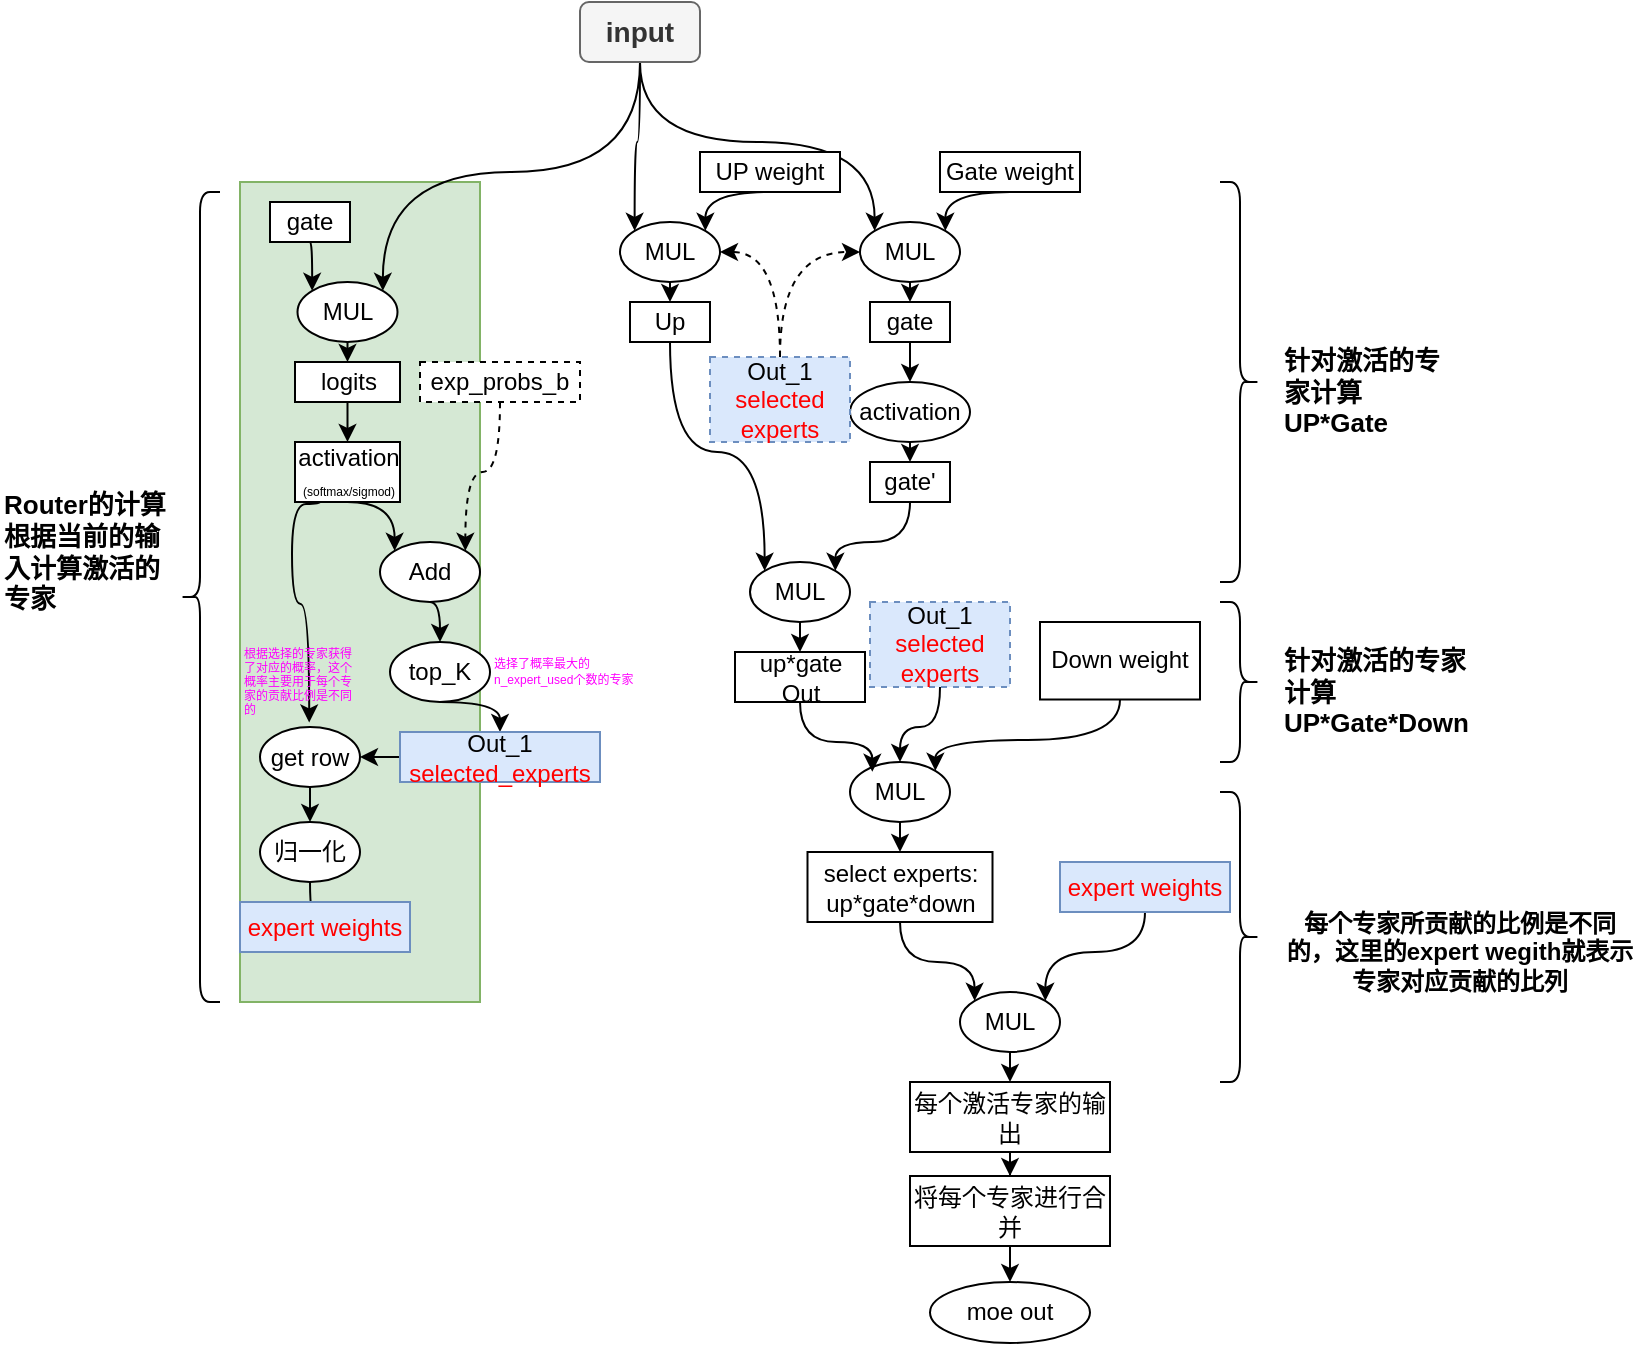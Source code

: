 <mxfile version="26.0.7">
  <diagram name="第 1 页" id="wdYkp_JwTAIEkWsMZ33T">
    <mxGraphModel dx="1060" dy="672" grid="1" gridSize="10" guides="1" tooltips="1" connect="1" arrows="1" fold="1" page="1" pageScale="1" pageWidth="827" pageHeight="1169" math="0" shadow="0">
      <root>
        <mxCell id="0" />
        <mxCell id="1" parent="0" />
        <mxCell id="7c_En07IaH6ptwgQ4nN1-79" value="" style="rounded=0;whiteSpace=wrap;html=1;fillColor=#d5e8d4;strokeColor=#82b366;" vertex="1" parent="1">
          <mxGeometry x="120" y="180" width="120" height="410" as="geometry" />
        </mxCell>
        <mxCell id="7c_En07IaH6ptwgQ4nN1-42" style="edgeStyle=orthogonalEdgeStyle;curved=1;rounded=0;orthogonalLoop=1;jettySize=auto;html=1;exitX=0.5;exitY=1;exitDx=0;exitDy=0;entryX=1;entryY=0;entryDx=0;entryDy=0;" edge="1" parent="1" source="7c_En07IaH6ptwgQ4nN1-1" target="7c_En07IaH6ptwgQ4nN1-4">
          <mxGeometry relative="1" as="geometry" />
        </mxCell>
        <mxCell id="7c_En07IaH6ptwgQ4nN1-45" style="edgeStyle=orthogonalEdgeStyle;curved=1;rounded=0;orthogonalLoop=1;jettySize=auto;html=1;exitX=0.5;exitY=1;exitDx=0;exitDy=0;entryX=0;entryY=0;entryDx=0;entryDy=0;" edge="1" parent="1" source="7c_En07IaH6ptwgQ4nN1-1" target="7c_En07IaH6ptwgQ4nN1-44">
          <mxGeometry relative="1" as="geometry" />
        </mxCell>
        <mxCell id="7c_En07IaH6ptwgQ4nN1-54" style="edgeStyle=orthogonalEdgeStyle;curved=1;rounded=0;orthogonalLoop=1;jettySize=auto;html=1;exitX=0.5;exitY=1;exitDx=0;exitDy=0;entryX=0;entryY=0;entryDx=0;entryDy=0;" edge="1" parent="1" source="7c_En07IaH6ptwgQ4nN1-1" target="7c_En07IaH6ptwgQ4nN1-52">
          <mxGeometry relative="1" as="geometry" />
        </mxCell>
        <mxCell id="7c_En07IaH6ptwgQ4nN1-1" value="input" style="rounded=1;whiteSpace=wrap;html=1;fontStyle=1;fontSize=14;fillColor=#f5f5f5;fontColor=#333333;strokeColor=#666666;" vertex="1" parent="1">
          <mxGeometry x="290" y="90" width="60" height="30" as="geometry" />
        </mxCell>
        <mxCell id="7c_En07IaH6ptwgQ4nN1-41" style="edgeStyle=orthogonalEdgeStyle;curved=1;rounded=0;orthogonalLoop=1;jettySize=auto;html=1;exitX=0.5;exitY=1;exitDx=0;exitDy=0;entryX=0;entryY=0;entryDx=0;entryDy=0;" edge="1" parent="1" source="7c_En07IaH6ptwgQ4nN1-2" target="7c_En07IaH6ptwgQ4nN1-4">
          <mxGeometry relative="1" as="geometry" />
        </mxCell>
        <mxCell id="7c_En07IaH6ptwgQ4nN1-2" value="gate" style="rounded=0;whiteSpace=wrap;html=1;" vertex="1" parent="1">
          <mxGeometry x="135" y="190" width="40" height="20" as="geometry" />
        </mxCell>
        <mxCell id="7c_En07IaH6ptwgQ4nN1-9" style="edgeStyle=orthogonalEdgeStyle;curved=1;rounded=0;orthogonalLoop=1;jettySize=auto;html=1;exitX=0.5;exitY=1;exitDx=0;exitDy=0;entryX=0.5;entryY=0;entryDx=0;entryDy=0;" edge="1" parent="1" source="7c_En07IaH6ptwgQ4nN1-4" target="7c_En07IaH6ptwgQ4nN1-7">
          <mxGeometry relative="1" as="geometry" />
        </mxCell>
        <mxCell id="7c_En07IaH6ptwgQ4nN1-4" value="MUL" style="ellipse;whiteSpace=wrap;html=1;" vertex="1" parent="1">
          <mxGeometry x="148.75" y="230" width="50" height="30" as="geometry" />
        </mxCell>
        <mxCell id="7c_En07IaH6ptwgQ4nN1-11" value="" style="edgeStyle=orthogonalEdgeStyle;curved=1;rounded=0;orthogonalLoop=1;jettySize=auto;html=1;" edge="1" parent="1" source="7c_En07IaH6ptwgQ4nN1-7" target="7c_En07IaH6ptwgQ4nN1-10">
          <mxGeometry relative="1" as="geometry" />
        </mxCell>
        <mxCell id="7c_En07IaH6ptwgQ4nN1-7" value="logits" style="whiteSpace=wrap;html=1;" vertex="1" parent="1">
          <mxGeometry x="147.5" y="270" width="52.5" height="20" as="geometry" />
        </mxCell>
        <mxCell id="7c_En07IaH6ptwgQ4nN1-21" style="edgeStyle=orthogonalEdgeStyle;curved=1;rounded=0;orthogonalLoop=1;jettySize=auto;html=1;exitX=0.5;exitY=1;exitDx=0;exitDy=0;entryX=0;entryY=0;entryDx=0;entryDy=0;" edge="1" parent="1" source="7c_En07IaH6ptwgQ4nN1-10" target="7c_En07IaH6ptwgQ4nN1-16">
          <mxGeometry relative="1" as="geometry" />
        </mxCell>
        <mxCell id="7c_En07IaH6ptwgQ4nN1-29" style="edgeStyle=orthogonalEdgeStyle;curved=1;rounded=0;orthogonalLoop=1;jettySize=auto;html=1;exitX=0.5;exitY=1;exitDx=0;exitDy=0;entryX=0.492;entryY=-0.075;entryDx=0;entryDy=0;entryPerimeter=0;" edge="1" parent="1" target="7c_En07IaH6ptwgQ4nN1-24">
          <mxGeometry relative="1" as="geometry">
            <mxPoint x="146.25" y="440" as="targetPoint" />
            <mxPoint x="160.0" y="340" as="sourcePoint" />
            <Array as="points">
              <mxPoint x="146" y="341" />
              <mxPoint x="146" y="391" />
              <mxPoint x="155" y="391" />
            </Array>
          </mxGeometry>
        </mxCell>
        <mxCell id="7c_En07IaH6ptwgQ4nN1-10" value="activation&lt;div&gt;&lt;span style=&quot;font-size: 6px; background-color: transparent; color: light-dark(rgb(0, 0, 0), rgb(255, 255, 255));&quot;&gt;(softmax/sigmod)&lt;/span&gt;&lt;/div&gt;" style="whiteSpace=wrap;html=1;" vertex="1" parent="1">
          <mxGeometry x="147.5" y="310" width="52.5" height="30" as="geometry" />
        </mxCell>
        <mxCell id="7c_En07IaH6ptwgQ4nN1-18" style="edgeStyle=orthogonalEdgeStyle;curved=1;rounded=0;orthogonalLoop=1;jettySize=auto;html=1;exitX=0.5;exitY=1;exitDx=0;exitDy=0;entryX=1;entryY=0;entryDx=0;entryDy=0;dashed=1;" edge="1" parent="1" source="7c_En07IaH6ptwgQ4nN1-14" target="7c_En07IaH6ptwgQ4nN1-16">
          <mxGeometry relative="1" as="geometry" />
        </mxCell>
        <mxCell id="7c_En07IaH6ptwgQ4nN1-14" value="exp_probs_b" style="whiteSpace=wrap;html=1;dashed=1;" vertex="1" parent="1">
          <mxGeometry x="210" y="270" width="80" height="20" as="geometry" />
        </mxCell>
        <mxCell id="7c_En07IaH6ptwgQ4nN1-37" style="edgeStyle=orthogonalEdgeStyle;curved=1;rounded=0;orthogonalLoop=1;jettySize=auto;html=1;exitX=0.5;exitY=1;exitDx=0;exitDy=0;entryX=0.5;entryY=0;entryDx=0;entryDy=0;" edge="1" parent="1" source="7c_En07IaH6ptwgQ4nN1-16" target="7c_En07IaH6ptwgQ4nN1-19">
          <mxGeometry relative="1" as="geometry" />
        </mxCell>
        <mxCell id="7c_En07IaH6ptwgQ4nN1-16" value="Add" style="ellipse;whiteSpace=wrap;html=1;" vertex="1" parent="1">
          <mxGeometry x="190" y="360" width="50" height="30" as="geometry" />
        </mxCell>
        <mxCell id="7c_En07IaH6ptwgQ4nN1-36" style="edgeStyle=orthogonalEdgeStyle;curved=1;rounded=0;orthogonalLoop=1;jettySize=auto;html=1;exitX=0.5;exitY=1;exitDx=0;exitDy=0;entryX=0.5;entryY=0;entryDx=0;entryDy=0;" edge="1" parent="1" source="7c_En07IaH6ptwgQ4nN1-19" target="7c_En07IaH6ptwgQ4nN1-35">
          <mxGeometry relative="1" as="geometry" />
        </mxCell>
        <mxCell id="7c_En07IaH6ptwgQ4nN1-19" value="top_K" style="ellipse;whiteSpace=wrap;html=1;" vertex="1" parent="1">
          <mxGeometry x="195" y="410" width="50" height="30" as="geometry" />
        </mxCell>
        <mxCell id="7c_En07IaH6ptwgQ4nN1-23" value="选择了概率最大的n_expert_used个数的专家" style="text;strokeColor=none;align=left;fillColor=none;html=1;verticalAlign=middle;whiteSpace=wrap;rounded=0;fontSize=6;fontColor=#FF00FF;" vertex="1" parent="1">
          <mxGeometry x="245" y="415" width="80" height="20" as="geometry" />
        </mxCell>
        <mxCell id="7c_En07IaH6ptwgQ4nN1-32" value="" style="edgeStyle=orthogonalEdgeStyle;curved=1;rounded=0;orthogonalLoop=1;jettySize=auto;html=1;" edge="1" parent="1" source="7c_En07IaH6ptwgQ4nN1-24" target="7c_En07IaH6ptwgQ4nN1-31">
          <mxGeometry relative="1" as="geometry" />
        </mxCell>
        <mxCell id="7c_En07IaH6ptwgQ4nN1-24" value="get row" style="ellipse;whiteSpace=wrap;html=1;" vertex="1" parent="1">
          <mxGeometry x="130" y="452.5" width="50" height="30" as="geometry" />
        </mxCell>
        <mxCell id="7c_En07IaH6ptwgQ4nN1-30" value="根据选择的专家获得了对应的概率，这个概率主要用于每个专家的贡献比例是不同的" style="text;strokeColor=none;align=left;fillColor=none;html=1;verticalAlign=middle;whiteSpace=wrap;rounded=0;fontSize=6;fontColor=#FF00FF;" vertex="1" parent="1">
          <mxGeometry x="120" y="415" width="60" height="30" as="geometry" />
        </mxCell>
        <mxCell id="7c_En07IaH6ptwgQ4nN1-95" value="" style="edgeStyle=orthogonalEdgeStyle;curved=1;rounded=0;orthogonalLoop=1;jettySize=auto;html=1;" edge="1" parent="1" source="7c_En07IaH6ptwgQ4nN1-31" target="7c_En07IaH6ptwgQ4nN1-94">
          <mxGeometry relative="1" as="geometry" />
        </mxCell>
        <mxCell id="7c_En07IaH6ptwgQ4nN1-31" value="归一化" style="ellipse;whiteSpace=wrap;html=1;" vertex="1" parent="1">
          <mxGeometry x="130" y="500" width="50" height="30" as="geometry" />
        </mxCell>
        <mxCell id="7c_En07IaH6ptwgQ4nN1-39" style="edgeStyle=orthogonalEdgeStyle;curved=1;rounded=0;orthogonalLoop=1;jettySize=auto;html=1;exitX=0;exitY=0.5;exitDx=0;exitDy=0;entryX=1;entryY=0.5;entryDx=0;entryDy=0;" edge="1" parent="1" source="7c_En07IaH6ptwgQ4nN1-35" target="7c_En07IaH6ptwgQ4nN1-24">
          <mxGeometry relative="1" as="geometry" />
        </mxCell>
        <mxCell id="7c_En07IaH6ptwgQ4nN1-35" value="Out_1&lt;div&gt;&lt;font style=&quot;color: rgb(255, 0, 0);&quot;&gt;selected_experts&lt;/font&gt;&lt;/div&gt;" style="whiteSpace=wrap;html=1;fillColor=#dae8fc;strokeColor=#6c8ebf;" vertex="1" parent="1">
          <mxGeometry x="200" y="455" width="100" height="25" as="geometry" />
        </mxCell>
        <mxCell id="7c_En07IaH6ptwgQ4nN1-46" style="edgeStyle=orthogonalEdgeStyle;curved=1;rounded=0;orthogonalLoop=1;jettySize=auto;html=1;exitX=0.5;exitY=1;exitDx=0;exitDy=0;entryX=1;entryY=0;entryDx=0;entryDy=0;" edge="1" parent="1" source="7c_En07IaH6ptwgQ4nN1-43" target="7c_En07IaH6ptwgQ4nN1-44">
          <mxGeometry relative="1" as="geometry" />
        </mxCell>
        <mxCell id="7c_En07IaH6ptwgQ4nN1-43" value="UP weight" style="rounded=0;whiteSpace=wrap;html=1;" vertex="1" parent="1">
          <mxGeometry x="350" y="165" width="70" height="20" as="geometry" />
        </mxCell>
        <mxCell id="7c_En07IaH6ptwgQ4nN1-48" style="edgeStyle=orthogonalEdgeStyle;curved=1;rounded=0;orthogonalLoop=1;jettySize=auto;html=1;exitX=0.5;exitY=1;exitDx=0;exitDy=0;entryX=0.5;entryY=0;entryDx=0;entryDy=0;" edge="1" parent="1" source="7c_En07IaH6ptwgQ4nN1-44" target="7c_En07IaH6ptwgQ4nN1-47">
          <mxGeometry relative="1" as="geometry" />
        </mxCell>
        <mxCell id="7c_En07IaH6ptwgQ4nN1-44" value="MUL" style="ellipse;whiteSpace=wrap;html=1;" vertex="1" parent="1">
          <mxGeometry x="310" y="200" width="50" height="30" as="geometry" />
        </mxCell>
        <mxCell id="7c_En07IaH6ptwgQ4nN1-64" style="edgeStyle=orthogonalEdgeStyle;curved=1;rounded=0;orthogonalLoop=1;jettySize=auto;html=1;exitX=0.5;exitY=1;exitDx=0;exitDy=0;entryX=0;entryY=0;entryDx=0;entryDy=0;" edge="1" parent="1" source="7c_En07IaH6ptwgQ4nN1-47" target="7c_En07IaH6ptwgQ4nN1-63">
          <mxGeometry relative="1" as="geometry" />
        </mxCell>
        <mxCell id="7c_En07IaH6ptwgQ4nN1-47" value="Up" style="rounded=0;whiteSpace=wrap;html=1;" vertex="1" parent="1">
          <mxGeometry x="315" y="240" width="40" height="20" as="geometry" />
        </mxCell>
        <mxCell id="7c_En07IaH6ptwgQ4nN1-49" style="edgeStyle=orthogonalEdgeStyle;curved=1;rounded=0;orthogonalLoop=1;jettySize=auto;html=1;exitX=0.5;exitY=1;exitDx=0;exitDy=0;entryX=1;entryY=0;entryDx=0;entryDy=0;" edge="1" parent="1" source="7c_En07IaH6ptwgQ4nN1-50" target="7c_En07IaH6ptwgQ4nN1-52">
          <mxGeometry relative="1" as="geometry" />
        </mxCell>
        <mxCell id="7c_En07IaH6ptwgQ4nN1-50" value="Gate weight" style="rounded=0;whiteSpace=wrap;html=1;" vertex="1" parent="1">
          <mxGeometry x="470" y="165" width="70" height="20" as="geometry" />
        </mxCell>
        <mxCell id="7c_En07IaH6ptwgQ4nN1-51" style="edgeStyle=orthogonalEdgeStyle;curved=1;rounded=0;orthogonalLoop=1;jettySize=auto;html=1;exitX=0.5;exitY=1;exitDx=0;exitDy=0;entryX=0.5;entryY=0;entryDx=0;entryDy=0;" edge="1" parent="1" source="7c_En07IaH6ptwgQ4nN1-52" target="7c_En07IaH6ptwgQ4nN1-53">
          <mxGeometry relative="1" as="geometry" />
        </mxCell>
        <mxCell id="7c_En07IaH6ptwgQ4nN1-52" value="MUL" style="ellipse;whiteSpace=wrap;html=1;" vertex="1" parent="1">
          <mxGeometry x="430" y="200" width="50" height="30" as="geometry" />
        </mxCell>
        <mxCell id="7c_En07IaH6ptwgQ4nN1-60" style="edgeStyle=orthogonalEdgeStyle;curved=1;rounded=0;orthogonalLoop=1;jettySize=auto;html=1;exitX=0.5;exitY=1;exitDx=0;exitDy=0;entryX=0.5;entryY=0;entryDx=0;entryDy=0;" edge="1" parent="1" source="7c_En07IaH6ptwgQ4nN1-53" target="7c_En07IaH6ptwgQ4nN1-59">
          <mxGeometry relative="1" as="geometry" />
        </mxCell>
        <mxCell id="7c_En07IaH6ptwgQ4nN1-53" value="gate" style="rounded=0;whiteSpace=wrap;html=1;" vertex="1" parent="1">
          <mxGeometry x="435" y="240" width="40" height="20" as="geometry" />
        </mxCell>
        <mxCell id="7c_En07IaH6ptwgQ4nN1-62" style="edgeStyle=orthogonalEdgeStyle;curved=1;rounded=0;orthogonalLoop=1;jettySize=auto;html=1;exitX=0.5;exitY=1;exitDx=0;exitDy=0;entryX=0.5;entryY=0;entryDx=0;entryDy=0;" edge="1" parent="1" source="7c_En07IaH6ptwgQ4nN1-59" target="7c_En07IaH6ptwgQ4nN1-61">
          <mxGeometry relative="1" as="geometry" />
        </mxCell>
        <mxCell id="7c_En07IaH6ptwgQ4nN1-59" value="activation" style="ellipse;whiteSpace=wrap;html=1;" vertex="1" parent="1">
          <mxGeometry x="425" y="280" width="60" height="30" as="geometry" />
        </mxCell>
        <mxCell id="7c_En07IaH6ptwgQ4nN1-65" style="edgeStyle=orthogonalEdgeStyle;curved=1;rounded=0;orthogonalLoop=1;jettySize=auto;html=1;exitX=0.5;exitY=1;exitDx=0;exitDy=0;entryX=1;entryY=0;entryDx=0;entryDy=0;" edge="1" parent="1" source="7c_En07IaH6ptwgQ4nN1-61" target="7c_En07IaH6ptwgQ4nN1-63">
          <mxGeometry relative="1" as="geometry" />
        </mxCell>
        <mxCell id="7c_En07IaH6ptwgQ4nN1-61" value="gate&#39;" style="rounded=0;whiteSpace=wrap;html=1;" vertex="1" parent="1">
          <mxGeometry x="435" y="320" width="40" height="20" as="geometry" />
        </mxCell>
        <mxCell id="7c_En07IaH6ptwgQ4nN1-67" value="" style="edgeStyle=orthogonalEdgeStyle;curved=1;rounded=0;orthogonalLoop=1;jettySize=auto;html=1;" edge="1" parent="1" source="7c_En07IaH6ptwgQ4nN1-63" target="7c_En07IaH6ptwgQ4nN1-66">
          <mxGeometry relative="1" as="geometry" />
        </mxCell>
        <mxCell id="7c_En07IaH6ptwgQ4nN1-63" value="MUL" style="ellipse;whiteSpace=wrap;html=1;" vertex="1" parent="1">
          <mxGeometry x="375" y="370" width="50" height="30" as="geometry" />
        </mxCell>
        <mxCell id="7c_En07IaH6ptwgQ4nN1-66" value="up*gate Out" style="whiteSpace=wrap;html=1;" vertex="1" parent="1">
          <mxGeometry x="367.5" y="415" width="65" height="25" as="geometry" />
        </mxCell>
        <mxCell id="7c_En07IaH6ptwgQ4nN1-71" style="edgeStyle=orthogonalEdgeStyle;curved=1;rounded=0;orthogonalLoop=1;jettySize=auto;html=1;exitX=0.5;exitY=1;exitDx=0;exitDy=0;entryX=1;entryY=0;entryDx=0;entryDy=0;" edge="1" parent="1" source="7c_En07IaH6ptwgQ4nN1-68" target="7c_En07IaH6ptwgQ4nN1-69">
          <mxGeometry relative="1" as="geometry">
            <Array as="points">
              <mxPoint x="560" y="459" />
              <mxPoint x="468" y="459" />
            </Array>
          </mxGeometry>
        </mxCell>
        <mxCell id="7c_En07IaH6ptwgQ4nN1-68" value="Down weight" style="rounded=0;whiteSpace=wrap;html=1;" vertex="1" parent="1">
          <mxGeometry x="520" y="400" width="80" height="38.75" as="geometry" />
        </mxCell>
        <mxCell id="7c_En07IaH6ptwgQ4nN1-93" style="edgeStyle=orthogonalEdgeStyle;curved=1;rounded=0;orthogonalLoop=1;jettySize=auto;html=1;exitX=0.5;exitY=1;exitDx=0;exitDy=0;entryX=0.5;entryY=0;entryDx=0;entryDy=0;" edge="1" parent="1" source="7c_En07IaH6ptwgQ4nN1-69" target="7c_En07IaH6ptwgQ4nN1-92">
          <mxGeometry relative="1" as="geometry" />
        </mxCell>
        <mxCell id="7c_En07IaH6ptwgQ4nN1-69" value="MUL" style="ellipse;whiteSpace=wrap;html=1;" vertex="1" parent="1">
          <mxGeometry x="425" y="470" width="50" height="30" as="geometry" />
        </mxCell>
        <mxCell id="7c_En07IaH6ptwgQ4nN1-70" style="edgeStyle=orthogonalEdgeStyle;curved=1;rounded=0;orthogonalLoop=1;jettySize=auto;html=1;exitX=0.5;exitY=1;exitDx=0;exitDy=0;entryX=0.223;entryY=0.163;entryDx=0;entryDy=0;entryPerimeter=0;" edge="1" parent="1" source="7c_En07IaH6ptwgQ4nN1-66" target="7c_En07IaH6ptwgQ4nN1-69">
          <mxGeometry relative="1" as="geometry" />
        </mxCell>
        <mxCell id="7c_En07IaH6ptwgQ4nN1-75" value="" style="edgeStyle=orthogonalEdgeStyle;curved=1;rounded=0;orthogonalLoop=1;jettySize=auto;html=1;" edge="1" parent="1" source="7c_En07IaH6ptwgQ4nN1-72" target="7c_En07IaH6ptwgQ4nN1-74">
          <mxGeometry relative="1" as="geometry" />
        </mxCell>
        <mxCell id="7c_En07IaH6ptwgQ4nN1-72" value="每个激活专家的输出" style="whiteSpace=wrap;html=1;" vertex="1" parent="1">
          <mxGeometry x="455" y="630" width="100" height="35" as="geometry" />
        </mxCell>
        <mxCell id="7c_En07IaH6ptwgQ4nN1-77" value="" style="edgeStyle=orthogonalEdgeStyle;curved=1;rounded=0;orthogonalLoop=1;jettySize=auto;html=1;" edge="1" parent="1" source="7c_En07IaH6ptwgQ4nN1-74" target="7c_En07IaH6ptwgQ4nN1-76">
          <mxGeometry relative="1" as="geometry" />
        </mxCell>
        <mxCell id="7c_En07IaH6ptwgQ4nN1-74" value="将每个专家进行合并" style="whiteSpace=wrap;html=1;" vertex="1" parent="1">
          <mxGeometry x="455" y="677" width="100" height="35" as="geometry" />
        </mxCell>
        <mxCell id="7c_En07IaH6ptwgQ4nN1-76" value="moe out" style="ellipse;whiteSpace=wrap;html=1;" vertex="1" parent="1">
          <mxGeometry x="465" y="730" width="80" height="30.5" as="geometry" />
        </mxCell>
        <mxCell id="7c_En07IaH6ptwgQ4nN1-78" value="" style="shape=curlyBracket;whiteSpace=wrap;html=1;rounded=1;labelPosition=left;verticalLabelPosition=middle;align=right;verticalAlign=middle;" vertex="1" parent="1">
          <mxGeometry x="90" y="185" width="20" height="405" as="geometry" />
        </mxCell>
        <mxCell id="7c_En07IaH6ptwgQ4nN1-80" value="Router的计算&lt;div&gt;根据当前的输入计算激活的专家&lt;/div&gt;" style="text;strokeColor=none;align=left;fillColor=none;html=1;verticalAlign=middle;whiteSpace=wrap;rounded=0;fontStyle=1;fontSize=13;" vertex="1" parent="1">
          <mxGeometry y="340" width="90" height="50" as="geometry" />
        </mxCell>
        <mxCell id="7c_En07IaH6ptwgQ4nN1-87" style="edgeStyle=orthogonalEdgeStyle;curved=1;rounded=0;orthogonalLoop=1;jettySize=auto;html=1;exitX=0.5;exitY=0;exitDx=0;exitDy=0;entryX=1;entryY=0.5;entryDx=0;entryDy=0;dashed=1;" edge="1" parent="1" source="7c_En07IaH6ptwgQ4nN1-82" target="7c_En07IaH6ptwgQ4nN1-44">
          <mxGeometry relative="1" as="geometry" />
        </mxCell>
        <mxCell id="7c_En07IaH6ptwgQ4nN1-88" style="edgeStyle=orthogonalEdgeStyle;curved=1;rounded=0;orthogonalLoop=1;jettySize=auto;html=1;exitX=0.5;exitY=0;exitDx=0;exitDy=0;entryX=0;entryY=0.5;entryDx=0;entryDy=0;dashed=1;" edge="1" parent="1" source="7c_En07IaH6ptwgQ4nN1-82" target="7c_En07IaH6ptwgQ4nN1-52">
          <mxGeometry relative="1" as="geometry" />
        </mxCell>
        <mxCell id="7c_En07IaH6ptwgQ4nN1-82" value="Out_1&lt;div&gt;&lt;font style=&quot;color: rgb(255, 0, 0);&quot;&gt;selected&lt;/font&gt;&lt;/div&gt;&lt;div&gt;&lt;font style=&quot;color: rgb(255, 0, 0);&quot;&gt;experts&lt;/font&gt;&lt;/div&gt;" style="whiteSpace=wrap;html=1;fillColor=#dae8fc;strokeColor=#6c8ebf;dashed=1;" vertex="1" parent="1">
          <mxGeometry x="355" y="267.5" width="70" height="42.5" as="geometry" />
        </mxCell>
        <mxCell id="7c_En07IaH6ptwgQ4nN1-90" style="edgeStyle=orthogonalEdgeStyle;curved=1;rounded=0;orthogonalLoop=1;jettySize=auto;html=1;exitX=0.5;exitY=1;exitDx=0;exitDy=0;entryX=0.5;entryY=0;entryDx=0;entryDy=0;" edge="1" parent="1" source="7c_En07IaH6ptwgQ4nN1-89" target="7c_En07IaH6ptwgQ4nN1-69">
          <mxGeometry relative="1" as="geometry" />
        </mxCell>
        <mxCell id="7c_En07IaH6ptwgQ4nN1-89" value="Out_1&lt;div&gt;&lt;font style=&quot;color: rgb(255, 0, 0);&quot;&gt;selected&lt;/font&gt;&lt;/div&gt;&lt;div&gt;&lt;font style=&quot;color: rgb(255, 0, 0);&quot;&gt;experts&lt;/font&gt;&lt;/div&gt;" style="whiteSpace=wrap;html=1;fillColor=#dae8fc;strokeColor=#6c8ebf;dashed=1;" vertex="1" parent="1">
          <mxGeometry x="435" y="390" width="70" height="42.5" as="geometry" />
        </mxCell>
        <mxCell id="7c_En07IaH6ptwgQ4nN1-99" style="edgeStyle=orthogonalEdgeStyle;curved=1;rounded=0;orthogonalLoop=1;jettySize=auto;html=1;exitX=0.5;exitY=1;exitDx=0;exitDy=0;entryX=0;entryY=0;entryDx=0;entryDy=0;" edge="1" parent="1" source="7c_En07IaH6ptwgQ4nN1-92" target="7c_En07IaH6ptwgQ4nN1-97">
          <mxGeometry relative="1" as="geometry" />
        </mxCell>
        <mxCell id="7c_En07IaH6ptwgQ4nN1-92" value="select experts:&lt;div&gt;up*gate*down&lt;/div&gt;" style="rounded=0;whiteSpace=wrap;html=1;" vertex="1" parent="1">
          <mxGeometry x="403.75" y="515" width="92.5" height="35" as="geometry" />
        </mxCell>
        <mxCell id="7c_En07IaH6ptwgQ4nN1-94" value="&lt;span style=&quot;color: rgb(255, 0, 0);&quot;&gt;expert weights&lt;/span&gt;" style="whiteSpace=wrap;html=1;fillColor=#dae8fc;strokeColor=#6c8ebf;" vertex="1" parent="1">
          <mxGeometry x="120" y="540" width="85" height="25" as="geometry" />
        </mxCell>
        <mxCell id="7c_En07IaH6ptwgQ4nN1-100" style="edgeStyle=orthogonalEdgeStyle;curved=1;rounded=0;orthogonalLoop=1;jettySize=auto;html=1;exitX=0.5;exitY=1;exitDx=0;exitDy=0;entryX=1;entryY=0;entryDx=0;entryDy=0;" edge="1" parent="1" source="7c_En07IaH6ptwgQ4nN1-96" target="7c_En07IaH6ptwgQ4nN1-97">
          <mxGeometry relative="1" as="geometry" />
        </mxCell>
        <mxCell id="7c_En07IaH6ptwgQ4nN1-96" value="&lt;span style=&quot;color: rgb(255, 0, 0);&quot;&gt;expert weights&lt;/span&gt;" style="whiteSpace=wrap;html=1;fillColor=#dae8fc;strokeColor=#6c8ebf;" vertex="1" parent="1">
          <mxGeometry x="530" y="520" width="85" height="25" as="geometry" />
        </mxCell>
        <mxCell id="7c_En07IaH6ptwgQ4nN1-102" style="edgeStyle=orthogonalEdgeStyle;curved=1;rounded=0;orthogonalLoop=1;jettySize=auto;html=1;exitX=0.5;exitY=1;exitDx=0;exitDy=0;" edge="1" parent="1" source="7c_En07IaH6ptwgQ4nN1-97" target="7c_En07IaH6ptwgQ4nN1-72">
          <mxGeometry relative="1" as="geometry" />
        </mxCell>
        <mxCell id="7c_En07IaH6ptwgQ4nN1-97" value="MUL" style="ellipse;whiteSpace=wrap;html=1;" vertex="1" parent="1">
          <mxGeometry x="480" y="585" width="50" height="30" as="geometry" />
        </mxCell>
        <mxCell id="7c_En07IaH6ptwgQ4nN1-101" value="每个专家所贡献的比例是不同的，这里的expert wegith就表示专家对应贡献的比列" style="text;strokeColor=none;align=center;fillColor=none;html=1;verticalAlign=middle;whiteSpace=wrap;rounded=0;fontColor=#000000;fontStyle=1" vertex="1" parent="1">
          <mxGeometry x="640" y="550" width="180" height="30" as="geometry" />
        </mxCell>
        <mxCell id="7c_En07IaH6ptwgQ4nN1-103" value="" style="shape=curlyBracket;whiteSpace=wrap;html=1;rounded=1;flipH=1;labelPosition=right;verticalLabelPosition=middle;align=left;verticalAlign=middle;" vertex="1" parent="1">
          <mxGeometry x="610" y="180" width="20" height="200" as="geometry" />
        </mxCell>
        <mxCell id="7c_En07IaH6ptwgQ4nN1-104" value="针对激活的专家计算UP*Gate" style="text;strokeColor=none;align=left;fillColor=none;html=1;verticalAlign=middle;whiteSpace=wrap;rounded=0;fontStyle=1;fontSize=13;" vertex="1" parent="1">
          <mxGeometry x="640" y="260" width="90" height="50" as="geometry" />
        </mxCell>
        <mxCell id="7c_En07IaH6ptwgQ4nN1-105" value="" style="shape=curlyBracket;whiteSpace=wrap;html=1;rounded=1;flipH=1;labelPosition=right;verticalLabelPosition=middle;align=left;verticalAlign=middle;" vertex="1" parent="1">
          <mxGeometry x="610" y="390" width="20" height="80" as="geometry" />
        </mxCell>
        <mxCell id="7c_En07IaH6ptwgQ4nN1-106" value="针对激活的专家计算UP*Gate*Down" style="text;strokeColor=none;align=left;fillColor=none;html=1;verticalAlign=middle;whiteSpace=wrap;rounded=0;fontStyle=1;fontSize=13;" vertex="1" parent="1">
          <mxGeometry x="640" y="410" width="90" height="50" as="geometry" />
        </mxCell>
        <mxCell id="7c_En07IaH6ptwgQ4nN1-107" value="" style="shape=curlyBracket;whiteSpace=wrap;html=1;rounded=1;flipH=1;labelPosition=right;verticalLabelPosition=middle;align=left;verticalAlign=middle;" vertex="1" parent="1">
          <mxGeometry x="610" y="485" width="20" height="145" as="geometry" />
        </mxCell>
      </root>
    </mxGraphModel>
  </diagram>
</mxfile>
